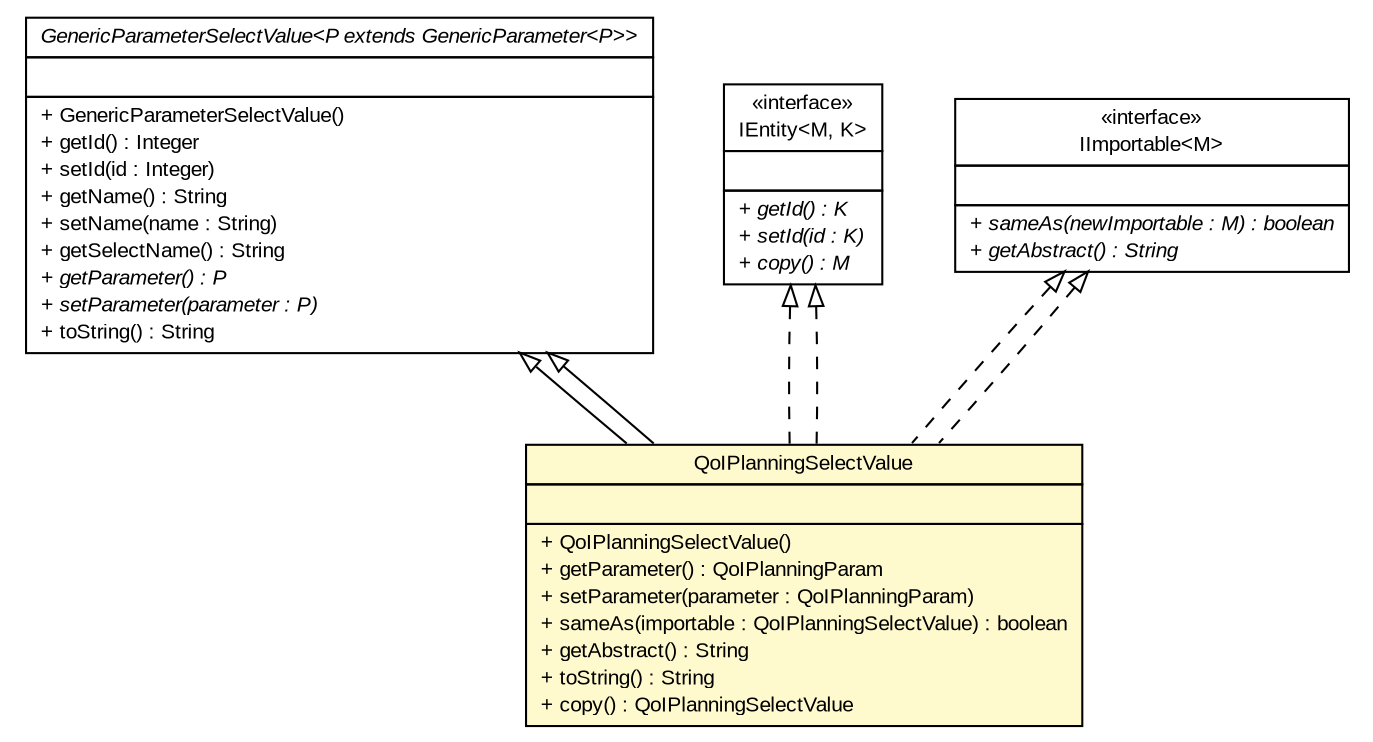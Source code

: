 #!/usr/local/bin/dot
#
# Class diagram 
# Generated by UMLGraph version R5_6-24-gf6e263 (http://www.umlgraph.org/)
#

digraph G {
	edge [fontname="arial",fontsize=10,labelfontname="arial",labelfontsize=10];
	node [fontname="arial",fontsize=10,shape=plaintext];
	nodesep=0.25;
	ranksep=0.5;
	// gov.sandia.cf.model.GenericParameterSelectValue<P extends gov.sandia.cf.model.GenericParameter<P>>
	c364626 [label=<<table title="gov.sandia.cf.model.GenericParameterSelectValue" border="0" cellborder="1" cellspacing="0" cellpadding="2" port="p" href="./GenericParameterSelectValue.html">
		<tr><td><table border="0" cellspacing="0" cellpadding="1">
<tr><td align="center" balign="center"><font face="arial italic"> GenericParameterSelectValue&lt;P extends GenericParameter&lt;P&gt;&gt; </font></td></tr>
		</table></td></tr>
		<tr><td><table border="0" cellspacing="0" cellpadding="1">
<tr><td align="left" balign="left">  </td></tr>
		</table></td></tr>
		<tr><td><table border="0" cellspacing="0" cellpadding="1">
<tr><td align="left" balign="left"> + GenericParameterSelectValue() </td></tr>
<tr><td align="left" balign="left"> + getId() : Integer </td></tr>
<tr><td align="left" balign="left"> + setId(id : Integer) </td></tr>
<tr><td align="left" balign="left"> + getName() : String </td></tr>
<tr><td align="left" balign="left"> + setName(name : String) </td></tr>
<tr><td align="left" balign="left"> + getSelectName() : String </td></tr>
<tr><td align="left" balign="left"><font face="arial italic" point-size="10.0"> + getParameter() : P </font></td></tr>
<tr><td align="left" balign="left"><font face="arial italic" point-size="10.0"> + setParameter(parameter : P) </font></td></tr>
<tr><td align="left" balign="left"> + toString() : String </td></tr>
		</table></td></tr>
		</table>>, URL="./GenericParameterSelectValue.html", fontname="arial", fontcolor="black", fontsize=10.0];
	// gov.sandia.cf.model.IEntity<M, K>
	c364635 [label=<<table title="gov.sandia.cf.model.IEntity" border="0" cellborder="1" cellspacing="0" cellpadding="2" port="p" href="./IEntity.html">
		<tr><td><table border="0" cellspacing="0" cellpadding="1">
<tr><td align="center" balign="center"> &#171;interface&#187; </td></tr>
<tr><td align="center" balign="center"> IEntity&lt;M, K&gt; </td></tr>
		</table></td></tr>
		<tr><td><table border="0" cellspacing="0" cellpadding="1">
<tr><td align="left" balign="left">  </td></tr>
		</table></td></tr>
		<tr><td><table border="0" cellspacing="0" cellpadding="1">
<tr><td align="left" balign="left"><font face="arial italic" point-size="10.0"> + getId() : K </font></td></tr>
<tr><td align="left" balign="left"><font face="arial italic" point-size="10.0"> + setId(id : K) </font></td></tr>
<tr><td align="left" balign="left"><font face="arial italic" point-size="10.0"> + copy() : M </font></td></tr>
		</table></td></tr>
		</table>>, URL="./IEntity.html", fontname="arial", fontcolor="black", fontsize=10.0];
	// gov.sandia.cf.model.IImportable<M>
	c364639 [label=<<table title="gov.sandia.cf.model.IImportable" border="0" cellborder="1" cellspacing="0" cellpadding="2" port="p" href="./IImportable.html">
		<tr><td><table border="0" cellspacing="0" cellpadding="1">
<tr><td align="center" balign="center"> &#171;interface&#187; </td></tr>
<tr><td align="center" balign="center"> IImportable&lt;M&gt; </td></tr>
		</table></td></tr>
		<tr><td><table border="0" cellspacing="0" cellpadding="1">
<tr><td align="left" balign="left">  </td></tr>
		</table></td></tr>
		<tr><td><table border="0" cellspacing="0" cellpadding="1">
<tr><td align="left" balign="left"><font face="arial italic" point-size="10.0"> + sameAs(newImportable : M) : boolean </font></td></tr>
<tr><td align="left" balign="left"><font face="arial italic" point-size="10.0"> + getAbstract() : String </font></td></tr>
		</table></td></tr>
		</table>>, URL="./IImportable.html", fontname="arial", fontcolor="black", fontsize=10.0];
	// gov.sandia.cf.model.QoIPlanningSelectValue
	c364707 [label=<<table title="gov.sandia.cf.model.QoIPlanningSelectValue" border="0" cellborder="1" cellspacing="0" cellpadding="2" port="p" bgcolor="lemonChiffon" href="./QoIPlanningSelectValue.html">
		<tr><td><table border="0" cellspacing="0" cellpadding="1">
<tr><td align="center" balign="center"> QoIPlanningSelectValue </td></tr>
		</table></td></tr>
		<tr><td><table border="0" cellspacing="0" cellpadding="1">
<tr><td align="left" balign="left">  </td></tr>
		</table></td></tr>
		<tr><td><table border="0" cellspacing="0" cellpadding="1">
<tr><td align="left" balign="left"> + QoIPlanningSelectValue() </td></tr>
<tr><td align="left" balign="left"> + getParameter() : QoIPlanningParam </td></tr>
<tr><td align="left" balign="left"> + setParameter(parameter : QoIPlanningParam) </td></tr>
<tr><td align="left" balign="left"> + sameAs(importable : QoIPlanningSelectValue) : boolean </td></tr>
<tr><td align="left" balign="left"> + getAbstract() : String </td></tr>
<tr><td align="left" balign="left"> + toString() : String </td></tr>
<tr><td align="left" balign="left"> + copy() : QoIPlanningSelectValue </td></tr>
		</table></td></tr>
		</table>>, URL="./QoIPlanningSelectValue.html", fontname="arial", fontcolor="black", fontsize=10.0];
	//gov.sandia.cf.model.QoIPlanningSelectValue extends gov.sandia.cf.model.GenericParameterSelectValue<gov.sandia.cf.model.QoIPlanningParam>
	c364626:p -> c364707:p [dir=back,arrowtail=empty];
	//gov.sandia.cf.model.QoIPlanningSelectValue implements gov.sandia.cf.model.IEntity<M, K>
	c364635:p -> c364707:p [dir=back,arrowtail=empty,style=dashed];
	//gov.sandia.cf.model.QoIPlanningSelectValue implements gov.sandia.cf.model.IImportable<M>
	c364639:p -> c364707:p [dir=back,arrowtail=empty,style=dashed];
	//gov.sandia.cf.model.QoIPlanningSelectValue extends gov.sandia.cf.model.GenericParameterSelectValue<gov.sandia.cf.model.QoIPlanningParam>
	c364626:p -> c364707:p [dir=back,arrowtail=empty];
	//gov.sandia.cf.model.QoIPlanningSelectValue implements gov.sandia.cf.model.IEntity<M, K>
	c364635:p -> c364707:p [dir=back,arrowtail=empty,style=dashed];
	//gov.sandia.cf.model.QoIPlanningSelectValue implements gov.sandia.cf.model.IImportable<M>
	c364639:p -> c364707:p [dir=back,arrowtail=empty,style=dashed];
}

